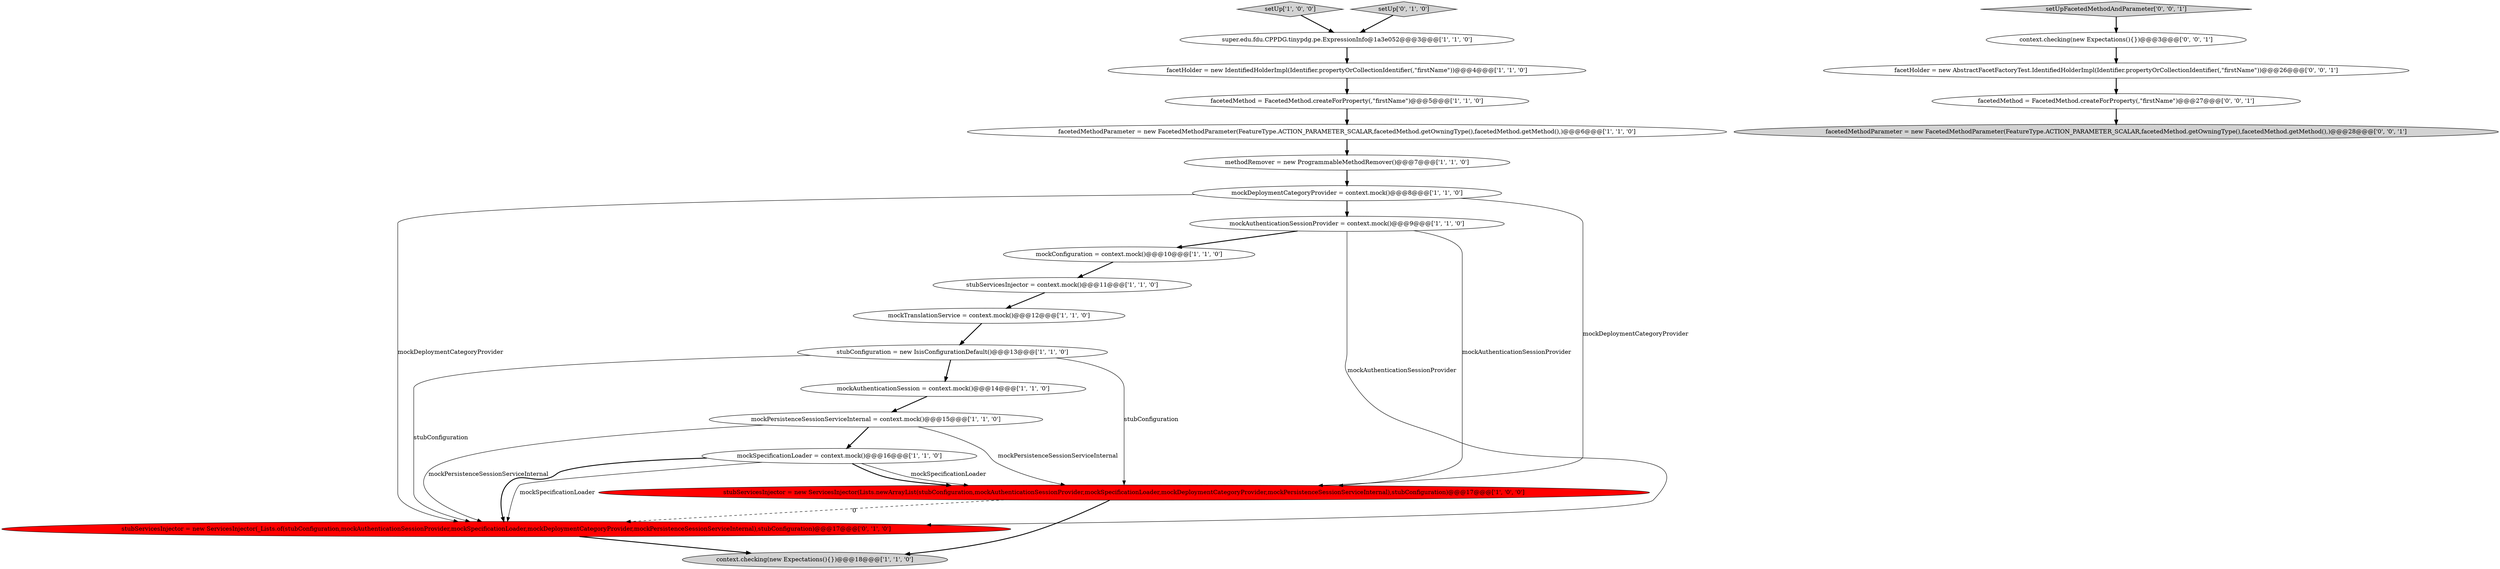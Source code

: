 digraph {
10 [style = filled, label = "mockConfiguration = context.mock()@@@10@@@['1', '1', '0']", fillcolor = white, shape = ellipse image = "AAA0AAABBB1BBB"];
2 [style = filled, label = "stubConfiguration = new IsisConfigurationDefault()@@@13@@@['1', '1', '0']", fillcolor = white, shape = ellipse image = "AAA0AAABBB1BBB"];
3 [style = filled, label = "super.edu.fdu.CPPDG.tinypdg.pe.ExpressionInfo@1a3e052@@@3@@@['1', '1', '0']", fillcolor = white, shape = ellipse image = "AAA0AAABBB1BBB"];
18 [style = filled, label = "stubServicesInjector = new ServicesInjector(_Lists.of(stubConfiguration,mockAuthenticationSessionProvider,mockSpecificationLoader,mockDeploymentCategoryProvider,mockPersistenceSessionServiceInternal),stubConfiguration)@@@17@@@['0', '1', '0']", fillcolor = red, shape = ellipse image = "AAA1AAABBB2BBB"];
5 [style = filled, label = "stubServicesInjector = context.mock()@@@11@@@['1', '1', '0']", fillcolor = white, shape = ellipse image = "AAA0AAABBB1BBB"];
15 [style = filled, label = "facetHolder = new IdentifiedHolderImpl(Identifier.propertyOrCollectionIdentifier(,\"firstName\"))@@@4@@@['1', '1', '0']", fillcolor = white, shape = ellipse image = "AAA0AAABBB1BBB"];
22 [style = filled, label = "facetHolder = new AbstractFacetFactoryTest.IdentifiedHolderImpl(Identifier.propertyOrCollectionIdentifier(,\"firstName\"))@@@26@@@['0', '0', '1']", fillcolor = white, shape = ellipse image = "AAA0AAABBB3BBB"];
14 [style = filled, label = "methodRemover = new ProgrammableMethodRemover()@@@7@@@['1', '1', '0']", fillcolor = white, shape = ellipse image = "AAA0AAABBB1BBB"];
1 [style = filled, label = "setUp['1', '0', '0']", fillcolor = lightgray, shape = diamond image = "AAA0AAABBB1BBB"];
16 [style = filled, label = "mockAuthenticationSessionProvider = context.mock()@@@9@@@['1', '1', '0']", fillcolor = white, shape = ellipse image = "AAA0AAABBB1BBB"];
17 [style = filled, label = "setUp['0', '1', '0']", fillcolor = lightgray, shape = diamond image = "AAA0AAABBB2BBB"];
19 [style = filled, label = "context.checking(new Expectations(){})@@@3@@@['0', '0', '1']", fillcolor = white, shape = ellipse image = "AAA0AAABBB3BBB"];
11 [style = filled, label = "facetedMethod = FacetedMethod.createForProperty(,\"firstName\")@@@5@@@['1', '1', '0']", fillcolor = white, shape = ellipse image = "AAA0AAABBB1BBB"];
12 [style = filled, label = "facetedMethodParameter = new FacetedMethodParameter(FeatureType.ACTION_PARAMETER_SCALAR,facetedMethod.getOwningType(),facetedMethod.getMethod(),)@@@6@@@['1', '1', '0']", fillcolor = white, shape = ellipse image = "AAA0AAABBB1BBB"];
23 [style = filled, label = "setUpFacetedMethodAndParameter['0', '0', '1']", fillcolor = lightgray, shape = diamond image = "AAA0AAABBB3BBB"];
9 [style = filled, label = "mockDeploymentCategoryProvider = context.mock()@@@8@@@['1', '1', '0']", fillcolor = white, shape = ellipse image = "AAA0AAABBB1BBB"];
4 [style = filled, label = "mockPersistenceSessionServiceInternal = context.mock()@@@15@@@['1', '1', '0']", fillcolor = white, shape = ellipse image = "AAA0AAABBB1BBB"];
21 [style = filled, label = "facetedMethodParameter = new FacetedMethodParameter(FeatureType.ACTION_PARAMETER_SCALAR,facetedMethod.getOwningType(),facetedMethod.getMethod(),)@@@28@@@['0', '0', '1']", fillcolor = lightgray, shape = ellipse image = "AAA0AAABBB3BBB"];
13 [style = filled, label = "mockTranslationService = context.mock()@@@12@@@['1', '1', '0']", fillcolor = white, shape = ellipse image = "AAA0AAABBB1BBB"];
7 [style = filled, label = "context.checking(new Expectations(){})@@@18@@@['1', '1', '0']", fillcolor = lightgray, shape = ellipse image = "AAA0AAABBB1BBB"];
20 [style = filled, label = "facetedMethod = FacetedMethod.createForProperty(,\"firstName\")@@@27@@@['0', '0', '1']", fillcolor = white, shape = ellipse image = "AAA0AAABBB3BBB"];
6 [style = filled, label = "mockSpecificationLoader = context.mock()@@@16@@@['1', '1', '0']", fillcolor = white, shape = ellipse image = "AAA0AAABBB1BBB"];
8 [style = filled, label = "mockAuthenticationSession = context.mock()@@@14@@@['1', '1', '0']", fillcolor = white, shape = ellipse image = "AAA0AAABBB1BBB"];
0 [style = filled, label = "stubServicesInjector = new ServicesInjector(Lists.newArrayList(stubConfiguration,mockAuthenticationSessionProvider,mockSpecificationLoader,mockDeploymentCategoryProvider,mockPersistenceSessionServiceInternal),stubConfiguration)@@@17@@@['1', '0', '0']", fillcolor = red, shape = ellipse image = "AAA1AAABBB1BBB"];
4->0 [style = solid, label="mockPersistenceSessionServiceInternal"];
16->10 [style = bold, label=""];
4->6 [style = bold, label=""];
6->18 [style = bold, label=""];
9->18 [style = solid, label="mockDeploymentCategoryProvider"];
6->18 [style = solid, label="mockSpecificationLoader"];
1->3 [style = bold, label=""];
11->12 [style = bold, label=""];
3->15 [style = bold, label=""];
6->0 [style = bold, label=""];
9->16 [style = bold, label=""];
2->18 [style = solid, label="stubConfiguration"];
2->0 [style = solid, label="stubConfiguration"];
0->7 [style = bold, label=""];
20->21 [style = bold, label=""];
16->18 [style = solid, label="mockAuthenticationSessionProvider"];
10->5 [style = bold, label=""];
15->11 [style = bold, label=""];
22->20 [style = bold, label=""];
16->0 [style = solid, label="mockAuthenticationSessionProvider"];
5->13 [style = bold, label=""];
23->19 [style = bold, label=""];
12->14 [style = bold, label=""];
17->3 [style = bold, label=""];
6->0 [style = solid, label="mockSpecificationLoader"];
0->18 [style = dashed, label="0"];
14->9 [style = bold, label=""];
9->0 [style = solid, label="mockDeploymentCategoryProvider"];
8->4 [style = bold, label=""];
18->7 [style = bold, label=""];
19->22 [style = bold, label=""];
4->18 [style = solid, label="mockPersistenceSessionServiceInternal"];
2->8 [style = bold, label=""];
13->2 [style = bold, label=""];
}
